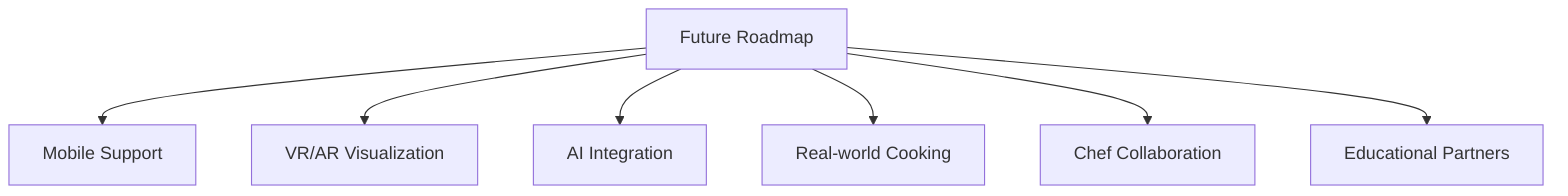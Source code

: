 graph TD
    A[Future Roadmap] --> B[Mobile Support]
    A --> C[VR/AR Visualization]
    A --> D[AI Integration]
    A --> E[Real-world Cooking]
    A --> F[Chef Collaboration]
    A --> G[Educational Partners]